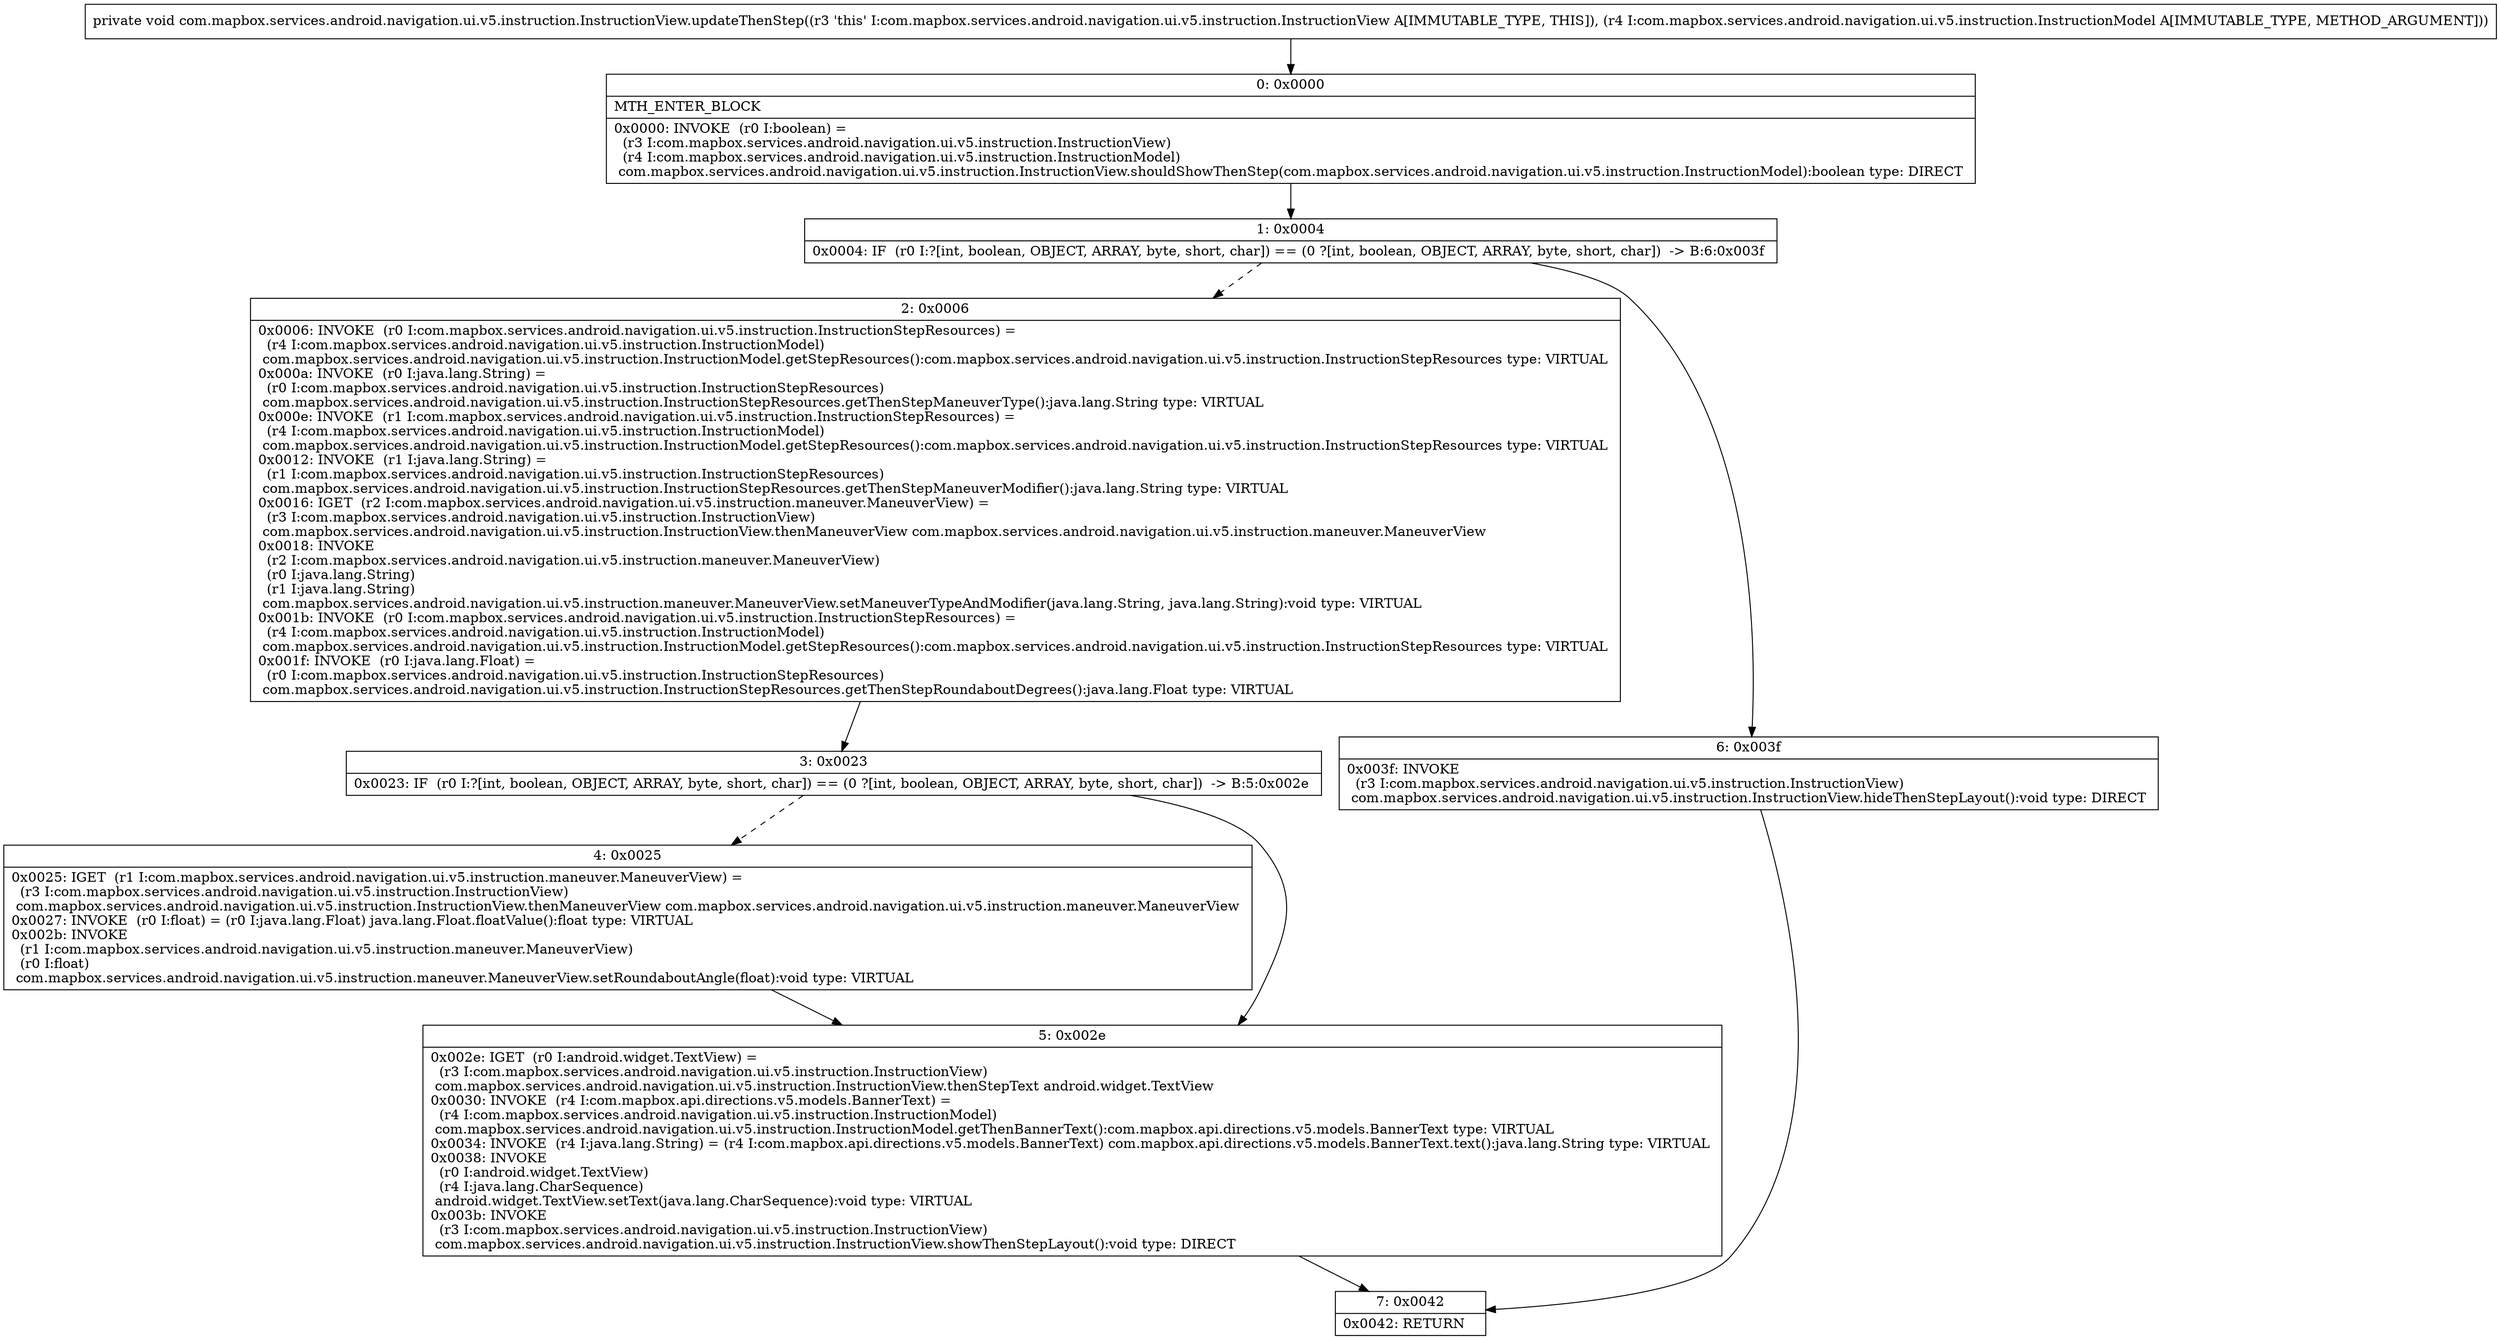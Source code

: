 digraph "CFG forcom.mapbox.services.android.navigation.ui.v5.instruction.InstructionView.updateThenStep(Lcom\/mapbox\/services\/android\/navigation\/ui\/v5\/instruction\/InstructionModel;)V" {
Node_0 [shape=record,label="{0\:\ 0x0000|MTH_ENTER_BLOCK\l|0x0000: INVOKE  (r0 I:boolean) = \l  (r3 I:com.mapbox.services.android.navigation.ui.v5.instruction.InstructionView)\l  (r4 I:com.mapbox.services.android.navigation.ui.v5.instruction.InstructionModel)\l com.mapbox.services.android.navigation.ui.v5.instruction.InstructionView.shouldShowThenStep(com.mapbox.services.android.navigation.ui.v5.instruction.InstructionModel):boolean type: DIRECT \l}"];
Node_1 [shape=record,label="{1\:\ 0x0004|0x0004: IF  (r0 I:?[int, boolean, OBJECT, ARRAY, byte, short, char]) == (0 ?[int, boolean, OBJECT, ARRAY, byte, short, char])  \-\> B:6:0x003f \l}"];
Node_2 [shape=record,label="{2\:\ 0x0006|0x0006: INVOKE  (r0 I:com.mapbox.services.android.navigation.ui.v5.instruction.InstructionStepResources) = \l  (r4 I:com.mapbox.services.android.navigation.ui.v5.instruction.InstructionModel)\l com.mapbox.services.android.navigation.ui.v5.instruction.InstructionModel.getStepResources():com.mapbox.services.android.navigation.ui.v5.instruction.InstructionStepResources type: VIRTUAL \l0x000a: INVOKE  (r0 I:java.lang.String) = \l  (r0 I:com.mapbox.services.android.navigation.ui.v5.instruction.InstructionStepResources)\l com.mapbox.services.android.navigation.ui.v5.instruction.InstructionStepResources.getThenStepManeuverType():java.lang.String type: VIRTUAL \l0x000e: INVOKE  (r1 I:com.mapbox.services.android.navigation.ui.v5.instruction.InstructionStepResources) = \l  (r4 I:com.mapbox.services.android.navigation.ui.v5.instruction.InstructionModel)\l com.mapbox.services.android.navigation.ui.v5.instruction.InstructionModel.getStepResources():com.mapbox.services.android.navigation.ui.v5.instruction.InstructionStepResources type: VIRTUAL \l0x0012: INVOKE  (r1 I:java.lang.String) = \l  (r1 I:com.mapbox.services.android.navigation.ui.v5.instruction.InstructionStepResources)\l com.mapbox.services.android.navigation.ui.v5.instruction.InstructionStepResources.getThenStepManeuverModifier():java.lang.String type: VIRTUAL \l0x0016: IGET  (r2 I:com.mapbox.services.android.navigation.ui.v5.instruction.maneuver.ManeuverView) = \l  (r3 I:com.mapbox.services.android.navigation.ui.v5.instruction.InstructionView)\l com.mapbox.services.android.navigation.ui.v5.instruction.InstructionView.thenManeuverView com.mapbox.services.android.navigation.ui.v5.instruction.maneuver.ManeuverView \l0x0018: INVOKE  \l  (r2 I:com.mapbox.services.android.navigation.ui.v5.instruction.maneuver.ManeuverView)\l  (r0 I:java.lang.String)\l  (r1 I:java.lang.String)\l com.mapbox.services.android.navigation.ui.v5.instruction.maneuver.ManeuverView.setManeuverTypeAndModifier(java.lang.String, java.lang.String):void type: VIRTUAL \l0x001b: INVOKE  (r0 I:com.mapbox.services.android.navigation.ui.v5.instruction.InstructionStepResources) = \l  (r4 I:com.mapbox.services.android.navigation.ui.v5.instruction.InstructionModel)\l com.mapbox.services.android.navigation.ui.v5.instruction.InstructionModel.getStepResources():com.mapbox.services.android.navigation.ui.v5.instruction.InstructionStepResources type: VIRTUAL \l0x001f: INVOKE  (r0 I:java.lang.Float) = \l  (r0 I:com.mapbox.services.android.navigation.ui.v5.instruction.InstructionStepResources)\l com.mapbox.services.android.navigation.ui.v5.instruction.InstructionStepResources.getThenStepRoundaboutDegrees():java.lang.Float type: VIRTUAL \l}"];
Node_3 [shape=record,label="{3\:\ 0x0023|0x0023: IF  (r0 I:?[int, boolean, OBJECT, ARRAY, byte, short, char]) == (0 ?[int, boolean, OBJECT, ARRAY, byte, short, char])  \-\> B:5:0x002e \l}"];
Node_4 [shape=record,label="{4\:\ 0x0025|0x0025: IGET  (r1 I:com.mapbox.services.android.navigation.ui.v5.instruction.maneuver.ManeuverView) = \l  (r3 I:com.mapbox.services.android.navigation.ui.v5.instruction.InstructionView)\l com.mapbox.services.android.navigation.ui.v5.instruction.InstructionView.thenManeuverView com.mapbox.services.android.navigation.ui.v5.instruction.maneuver.ManeuverView \l0x0027: INVOKE  (r0 I:float) = (r0 I:java.lang.Float) java.lang.Float.floatValue():float type: VIRTUAL \l0x002b: INVOKE  \l  (r1 I:com.mapbox.services.android.navigation.ui.v5.instruction.maneuver.ManeuverView)\l  (r0 I:float)\l com.mapbox.services.android.navigation.ui.v5.instruction.maneuver.ManeuverView.setRoundaboutAngle(float):void type: VIRTUAL \l}"];
Node_5 [shape=record,label="{5\:\ 0x002e|0x002e: IGET  (r0 I:android.widget.TextView) = \l  (r3 I:com.mapbox.services.android.navigation.ui.v5.instruction.InstructionView)\l com.mapbox.services.android.navigation.ui.v5.instruction.InstructionView.thenStepText android.widget.TextView \l0x0030: INVOKE  (r4 I:com.mapbox.api.directions.v5.models.BannerText) = \l  (r4 I:com.mapbox.services.android.navigation.ui.v5.instruction.InstructionModel)\l com.mapbox.services.android.navigation.ui.v5.instruction.InstructionModel.getThenBannerText():com.mapbox.api.directions.v5.models.BannerText type: VIRTUAL \l0x0034: INVOKE  (r4 I:java.lang.String) = (r4 I:com.mapbox.api.directions.v5.models.BannerText) com.mapbox.api.directions.v5.models.BannerText.text():java.lang.String type: VIRTUAL \l0x0038: INVOKE  \l  (r0 I:android.widget.TextView)\l  (r4 I:java.lang.CharSequence)\l android.widget.TextView.setText(java.lang.CharSequence):void type: VIRTUAL \l0x003b: INVOKE  \l  (r3 I:com.mapbox.services.android.navigation.ui.v5.instruction.InstructionView)\l com.mapbox.services.android.navigation.ui.v5.instruction.InstructionView.showThenStepLayout():void type: DIRECT \l}"];
Node_6 [shape=record,label="{6\:\ 0x003f|0x003f: INVOKE  \l  (r3 I:com.mapbox.services.android.navigation.ui.v5.instruction.InstructionView)\l com.mapbox.services.android.navigation.ui.v5.instruction.InstructionView.hideThenStepLayout():void type: DIRECT \l}"];
Node_7 [shape=record,label="{7\:\ 0x0042|0x0042: RETURN   \l}"];
MethodNode[shape=record,label="{private void com.mapbox.services.android.navigation.ui.v5.instruction.InstructionView.updateThenStep((r3 'this' I:com.mapbox.services.android.navigation.ui.v5.instruction.InstructionView A[IMMUTABLE_TYPE, THIS]), (r4 I:com.mapbox.services.android.navigation.ui.v5.instruction.InstructionModel A[IMMUTABLE_TYPE, METHOD_ARGUMENT])) }"];
MethodNode -> Node_0;
Node_0 -> Node_1;
Node_1 -> Node_2[style=dashed];
Node_1 -> Node_6;
Node_2 -> Node_3;
Node_3 -> Node_4[style=dashed];
Node_3 -> Node_5;
Node_4 -> Node_5;
Node_5 -> Node_7;
Node_6 -> Node_7;
}

